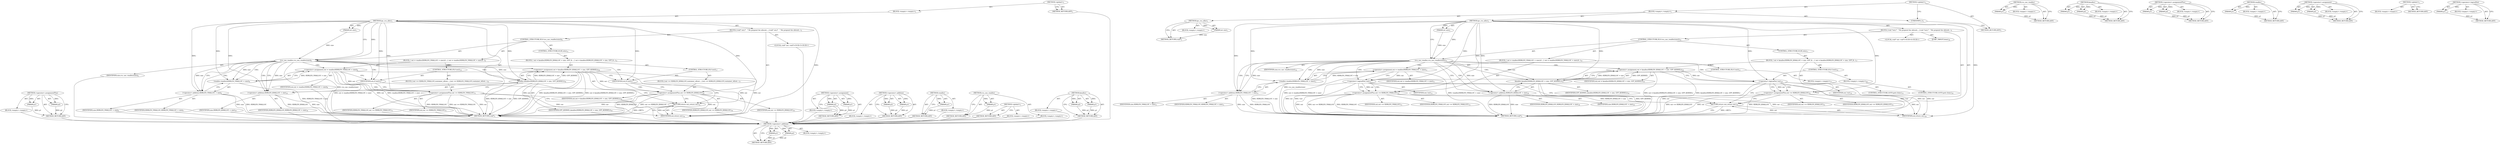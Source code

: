 digraph "&lt;operator&gt;.logicalNot" {
vulnerable_82 [label=<(METHOD,&lt;operator&gt;.assignmentPlus)>];
vulnerable_83 [label=<(PARAM,p1)>];
vulnerable_84 [label=<(PARAM,p2)>];
vulnerable_85 [label=<(BLOCK,&lt;empty&gt;,&lt;empty&gt;)>];
vulnerable_86 [label=<(METHOD_RETURN,ANY)>];
vulnerable_6 [label=<(METHOD,&lt;global&gt;)<SUB>1</SUB>>];
vulnerable_7 [label=<(BLOCK,&lt;empty&gt;,&lt;empty&gt;)<SUB>1</SUB>>];
vulnerable_8 [label=<(METHOD,ipc_rcu_alloc)<SUB>1</SUB>>];
vulnerable_9 [label=<(PARAM,int size)<SUB>1</SUB>>];
vulnerable_10 [label=<(BLOCK,{
	void* out;
	/* 
 	 * We prepend the allocati...,{
	void* out;
	/* 
 	 * We prepend the allocati...)<SUB>2</SUB>>];
vulnerable_11 [label="<(LOCAL,void* out: void*)<SUB>3</SUB>>"];
vulnerable_12 [label=<(CONTROL_STRUCTURE,IF,if (rcu_use_vmalloc(size)))<SUB>8</SUB>>];
vulnerable_13 [label=<(rcu_use_vmalloc,rcu_use_vmalloc(size))<SUB>8</SUB>>];
vulnerable_14 [label=<(IDENTIFIER,size,rcu_use_vmalloc(size))<SUB>8</SUB>>];
vulnerable_15 [label=<(BLOCK,{
 		out = vmalloc(HDRLEN_VMALLOC + size);
		if...,{
 		out = vmalloc(HDRLEN_VMALLOC + size);
		if...)<SUB>8</SUB>>];
vulnerable_16 [label=<(&lt;operator&gt;.assignment,out = vmalloc(HDRLEN_VMALLOC + size))<SUB>9</SUB>>];
vulnerable_17 [label=<(IDENTIFIER,out,out = vmalloc(HDRLEN_VMALLOC + size))<SUB>9</SUB>>];
vulnerable_18 [label=<(vmalloc,vmalloc(HDRLEN_VMALLOC + size))<SUB>9</SUB>>];
vulnerable_19 [label=<(&lt;operator&gt;.addition,HDRLEN_VMALLOC + size)<SUB>9</SUB>>];
vulnerable_20 [label=<(IDENTIFIER,HDRLEN_VMALLOC,HDRLEN_VMALLOC + size)<SUB>9</SUB>>];
vulnerable_21 [label=<(IDENTIFIER,size,HDRLEN_VMALLOC + size)<SUB>9</SUB>>];
vulnerable_22 [label=<(CONTROL_STRUCTURE,IF,if (out))<SUB>10</SUB>>];
vulnerable_23 [label=<(IDENTIFIER,out,if (out))<SUB>10</SUB>>];
vulnerable_24 [label=<(BLOCK,{
			out += HDRLEN_VMALLOC;
			container_of(out...,{
			out += HDRLEN_VMALLOC;
			container_of(out...)<SUB>10</SUB>>];
vulnerable_25 [label=<(&lt;operator&gt;.assignmentPlus,out += HDRLEN_VMALLOC)<SUB>11</SUB>>];
vulnerable_26 [label=<(IDENTIFIER,out,out += HDRLEN_VMALLOC)<SUB>11</SUB>>];
vulnerable_27 [label=<(IDENTIFIER,HDRLEN_VMALLOC,out += HDRLEN_VMALLOC)<SUB>11</SUB>>];
vulnerable_28 [label=<(CONTROL_STRUCTURE,ELSE,else)<SUB>15</SUB>>];
vulnerable_29 [label=<(BLOCK,{
 		out = kmalloc(HDRLEN_KMALLOC + size, GFP_K...,{
 		out = kmalloc(HDRLEN_KMALLOC + size, GFP_K...)<SUB>15</SUB>>];
vulnerable_30 [label=<(&lt;operator&gt;.assignment,out = kmalloc(HDRLEN_KMALLOC + size, GFP_KERNEL))<SUB>16</SUB>>];
vulnerable_31 [label=<(IDENTIFIER,out,out = kmalloc(HDRLEN_KMALLOC + size, GFP_KERNEL))<SUB>16</SUB>>];
vulnerable_32 [label=<(kmalloc,kmalloc(HDRLEN_KMALLOC + size, GFP_KERNEL))<SUB>16</SUB>>];
vulnerable_33 [label=<(&lt;operator&gt;.addition,HDRLEN_KMALLOC + size)<SUB>16</SUB>>];
vulnerable_34 [label=<(IDENTIFIER,HDRLEN_KMALLOC,HDRLEN_KMALLOC + size)<SUB>16</SUB>>];
vulnerable_35 [label=<(IDENTIFIER,size,HDRLEN_KMALLOC + size)<SUB>16</SUB>>];
vulnerable_36 [label=<(IDENTIFIER,GFP_KERNEL,kmalloc(HDRLEN_KMALLOC + size, GFP_KERNEL))<SUB>16</SUB>>];
vulnerable_37 [label=<(CONTROL_STRUCTURE,IF,if (out))<SUB>17</SUB>>];
vulnerable_38 [label=<(IDENTIFIER,out,if (out))<SUB>17</SUB>>];
vulnerable_39 [label=<(BLOCK,{
			out += HDRLEN_KMALLOC;
			container_of(out...,{
			out += HDRLEN_KMALLOC;
			container_of(out...)<SUB>17</SUB>>];
vulnerable_40 [label=<(&lt;operator&gt;.assignmentPlus,out += HDRLEN_KMALLOC)<SUB>18</SUB>>];
vulnerable_41 [label=<(IDENTIFIER,out,out += HDRLEN_KMALLOC)<SUB>18</SUB>>];
vulnerable_42 [label=<(IDENTIFIER,HDRLEN_KMALLOC,out += HDRLEN_KMALLOC)<SUB>18</SUB>>];
vulnerable_43 [label=<(RETURN,return out;,return out;)<SUB>24</SUB>>];
vulnerable_44 [label=<(IDENTIFIER,out,return out;)<SUB>24</SUB>>];
vulnerable_45 [label=<(METHOD_RETURN,void*)<SUB>1</SUB>>];
vulnerable_47 [label=<(METHOD_RETURN,ANY)<SUB>1</SUB>>];
vulnerable_68 [label=<(METHOD,&lt;operator&gt;.assignment)>];
vulnerable_69 [label=<(PARAM,p1)>];
vulnerable_70 [label=<(PARAM,p2)>];
vulnerable_71 [label=<(BLOCK,&lt;empty&gt;,&lt;empty&gt;)>];
vulnerable_72 [label=<(METHOD_RETURN,ANY)>];
vulnerable_77 [label=<(METHOD,&lt;operator&gt;.addition)>];
vulnerable_78 [label=<(PARAM,p1)>];
vulnerable_79 [label=<(PARAM,p2)>];
vulnerable_80 [label=<(BLOCK,&lt;empty&gt;,&lt;empty&gt;)>];
vulnerable_81 [label=<(METHOD_RETURN,ANY)>];
vulnerable_73 [label=<(METHOD,vmalloc)>];
vulnerable_74 [label=<(PARAM,p1)>];
vulnerable_75 [label=<(BLOCK,&lt;empty&gt;,&lt;empty&gt;)>];
vulnerable_76 [label=<(METHOD_RETURN,ANY)>];
vulnerable_64 [label=<(METHOD,rcu_use_vmalloc)>];
vulnerable_65 [label=<(PARAM,p1)>];
vulnerable_66 [label=<(BLOCK,&lt;empty&gt;,&lt;empty&gt;)>];
vulnerable_67 [label=<(METHOD_RETURN,ANY)>];
vulnerable_58 [label=<(METHOD,&lt;global&gt;)<SUB>1</SUB>>];
vulnerable_59 [label=<(BLOCK,&lt;empty&gt;,&lt;empty&gt;)>];
vulnerable_60 [label=<(METHOD_RETURN,ANY)>];
vulnerable_87 [label=<(METHOD,kmalloc)>];
vulnerable_88 [label=<(PARAM,p1)>];
vulnerable_89 [label=<(PARAM,p2)>];
vulnerable_90 [label=<(BLOCK,&lt;empty&gt;,&lt;empty&gt;)>];
vulnerable_91 [label=<(METHOD_RETURN,ANY)>];
fixed_88 [label=<(METHOD,&lt;operator&gt;.addition)>];
fixed_89 [label=<(PARAM,p1)>];
fixed_90 [label=<(PARAM,p2)>];
fixed_91 [label=<(BLOCK,&lt;empty&gt;,&lt;empty&gt;)>];
fixed_92 [label=<(METHOD_RETURN,ANY)>];
fixed_6 [label=<(METHOD,&lt;global&gt;)<SUB>1</SUB>>];
fixed_7 [label=<(BLOCK,&lt;empty&gt;,&lt;empty&gt;)<SUB>1</SUB>>];
fixed_8 [label=<(METHOD,ipc_rcu_alloc)<SUB>1</SUB>>];
fixed_9 [label=<(PARAM,int size)<SUB>1</SUB>>];
fixed_10 [label=<(BLOCK,&lt;empty&gt;,&lt;empty&gt;)>];
fixed_11 [label=<(METHOD_RETURN,void*)<SUB>1</SUB>>];
fixed_13 [label=<(UNKNOWN,),))<SUB>1</SUB>>];
fixed_14 [label=<(METHOD,ipc_rcu_alloc)<SUB>2</SUB>>];
fixed_15 [label=<(PARAM,int size)<SUB>2</SUB>>];
fixed_16 [label=<(BLOCK,{
	void *out;

	/*
 	 * We prepend the allocati...,{
	void *out;

	/*
 	 * We prepend the allocati...)<SUB>3</SUB>>];
fixed_17 [label="<(LOCAL,void* out: void*)<SUB>4</SUB>>"];
fixed_18 [label=<(CONTROL_STRUCTURE,IF,if (rcu_use_vmalloc(size)))<SUB>10</SUB>>];
fixed_19 [label=<(rcu_use_vmalloc,rcu_use_vmalloc(size))<SUB>10</SUB>>];
fixed_20 [label=<(IDENTIFIER,size,rcu_use_vmalloc(size))<SUB>10</SUB>>];
fixed_21 [label=<(BLOCK,{
 		out = vmalloc(HDRLEN_VMALLOC + size);
		if...,{
 		out = vmalloc(HDRLEN_VMALLOC + size);
		if...)<SUB>10</SUB>>];
fixed_22 [label=<(&lt;operator&gt;.assignment,out = vmalloc(HDRLEN_VMALLOC + size))<SUB>11</SUB>>];
fixed_23 [label=<(IDENTIFIER,out,out = vmalloc(HDRLEN_VMALLOC + size))<SUB>11</SUB>>];
fixed_24 [label=<(vmalloc,vmalloc(HDRLEN_VMALLOC + size))<SUB>11</SUB>>];
fixed_25 [label=<(&lt;operator&gt;.addition,HDRLEN_VMALLOC + size)<SUB>11</SUB>>];
fixed_26 [label=<(IDENTIFIER,HDRLEN_VMALLOC,HDRLEN_VMALLOC + size)<SUB>11</SUB>>];
fixed_27 [label=<(IDENTIFIER,size,HDRLEN_VMALLOC + size)<SUB>11</SUB>>];
fixed_28 [label=<(CONTROL_STRUCTURE,IF,if (!out))<SUB>12</SUB>>];
fixed_29 [label=<(&lt;operator&gt;.logicalNot,!out)<SUB>12</SUB>>];
fixed_30 [label=<(IDENTIFIER,out,!out)<SUB>12</SUB>>];
fixed_31 [label=<(BLOCK,&lt;empty&gt;,&lt;empty&gt;)<SUB>13</SUB>>];
fixed_32 [label=<(CONTROL_STRUCTURE,GOTO,goto done;)<SUB>13</SUB>>];
fixed_33 [label=<(&lt;operator&gt;.assignmentPlus,out += HDRLEN_VMALLOC)<SUB>15</SUB>>];
fixed_34 [label=<(IDENTIFIER,out,out += HDRLEN_VMALLOC)<SUB>15</SUB>>];
fixed_35 [label=<(IDENTIFIER,HDRLEN_VMALLOC,out += HDRLEN_VMALLOC)<SUB>15</SUB>>];
fixed_36 [label=<(CONTROL_STRUCTURE,ELSE,else)<SUB>17</SUB>>];
fixed_37 [label=<(BLOCK,{
 		out = kmalloc(HDRLEN_KMALLOC + size, GFP_K...,{
 		out = kmalloc(HDRLEN_KMALLOC + size, GFP_K...)<SUB>17</SUB>>];
fixed_38 [label=<(&lt;operator&gt;.assignment,out = kmalloc(HDRLEN_KMALLOC + size, GFP_KERNEL))<SUB>18</SUB>>];
fixed_39 [label=<(IDENTIFIER,out,out = kmalloc(HDRLEN_KMALLOC + size, GFP_KERNEL))<SUB>18</SUB>>];
fixed_40 [label=<(kmalloc,kmalloc(HDRLEN_KMALLOC + size, GFP_KERNEL))<SUB>18</SUB>>];
fixed_41 [label=<(&lt;operator&gt;.addition,HDRLEN_KMALLOC + size)<SUB>18</SUB>>];
fixed_42 [label=<(IDENTIFIER,HDRLEN_KMALLOC,HDRLEN_KMALLOC + size)<SUB>18</SUB>>];
fixed_43 [label=<(IDENTIFIER,size,HDRLEN_KMALLOC + size)<SUB>18</SUB>>];
fixed_44 [label=<(IDENTIFIER,GFP_KERNEL,kmalloc(HDRLEN_KMALLOC + size, GFP_KERNEL))<SUB>18</SUB>>];
fixed_45 [label=<(CONTROL_STRUCTURE,IF,if (!out))<SUB>19</SUB>>];
fixed_46 [label=<(&lt;operator&gt;.logicalNot,!out)<SUB>19</SUB>>];
fixed_47 [label=<(IDENTIFIER,out,!out)<SUB>19</SUB>>];
fixed_48 [label=<(BLOCK,&lt;empty&gt;,&lt;empty&gt;)<SUB>20</SUB>>];
fixed_49 [label=<(CONTROL_STRUCTURE,GOTO,goto done;)<SUB>20</SUB>>];
fixed_50 [label=<(&lt;operator&gt;.assignmentPlus,out += HDRLEN_KMALLOC)<SUB>22</SUB>>];
fixed_51 [label=<(IDENTIFIER,out,out += HDRLEN_KMALLOC)<SUB>22</SUB>>];
fixed_52 [label=<(IDENTIFIER,HDRLEN_KMALLOC,out += HDRLEN_KMALLOC)<SUB>22</SUB>>];
fixed_53 [label=<(JUMP_TARGET,done)<SUB>28</SUB>>];
fixed_54 [label=<(RETURN,return out;,return out;)<SUB>29</SUB>>];
fixed_55 [label=<(IDENTIFIER,out,return out;)<SUB>29</SUB>>];
fixed_56 [label=<(METHOD_RETURN,void*)<SUB>2</SUB>>];
fixed_58 [label=<(METHOD_RETURN,ANY)<SUB>1</SUB>>];
fixed_75 [label=<(METHOD,rcu_use_vmalloc)>];
fixed_76 [label=<(PARAM,p1)>];
fixed_77 [label=<(BLOCK,&lt;empty&gt;,&lt;empty&gt;)>];
fixed_78 [label=<(METHOD_RETURN,ANY)>];
fixed_102 [label=<(METHOD,kmalloc)>];
fixed_103 [label=<(PARAM,p1)>];
fixed_104 [label=<(PARAM,p2)>];
fixed_105 [label=<(BLOCK,&lt;empty&gt;,&lt;empty&gt;)>];
fixed_106 [label=<(METHOD_RETURN,ANY)>];
fixed_97 [label=<(METHOD,&lt;operator&gt;.assignmentPlus)>];
fixed_98 [label=<(PARAM,p1)>];
fixed_99 [label=<(PARAM,p2)>];
fixed_100 [label=<(BLOCK,&lt;empty&gt;,&lt;empty&gt;)>];
fixed_101 [label=<(METHOD_RETURN,ANY)>];
fixed_84 [label=<(METHOD,vmalloc)>];
fixed_85 [label=<(PARAM,p1)>];
fixed_86 [label=<(BLOCK,&lt;empty&gt;,&lt;empty&gt;)>];
fixed_87 [label=<(METHOD_RETURN,ANY)>];
fixed_79 [label=<(METHOD,&lt;operator&gt;.assignment)>];
fixed_80 [label=<(PARAM,p1)>];
fixed_81 [label=<(PARAM,p2)>];
fixed_82 [label=<(BLOCK,&lt;empty&gt;,&lt;empty&gt;)>];
fixed_83 [label=<(METHOD_RETURN,ANY)>];
fixed_69 [label=<(METHOD,&lt;global&gt;)<SUB>1</SUB>>];
fixed_70 [label=<(BLOCK,&lt;empty&gt;,&lt;empty&gt;)>];
fixed_71 [label=<(METHOD_RETURN,ANY)>];
fixed_93 [label=<(METHOD,&lt;operator&gt;.logicalNot)>];
fixed_94 [label=<(PARAM,p1)>];
fixed_95 [label=<(BLOCK,&lt;empty&gt;,&lt;empty&gt;)>];
fixed_96 [label=<(METHOD_RETURN,ANY)>];
vulnerable_82 -> vulnerable_83  [key=0, label="AST: "];
vulnerable_82 -> vulnerable_83  [key=1, label="DDG: "];
vulnerable_82 -> vulnerable_85  [key=0, label="AST: "];
vulnerable_82 -> vulnerable_84  [key=0, label="AST: "];
vulnerable_82 -> vulnerable_84  [key=1, label="DDG: "];
vulnerable_82 -> vulnerable_86  [key=0, label="AST: "];
vulnerable_82 -> vulnerable_86  [key=1, label="CFG: "];
vulnerable_83 -> vulnerable_86  [key=0, label="DDG: p1"];
vulnerable_84 -> vulnerable_86  [key=0, label="DDG: p2"];
vulnerable_85 -> fixed_88  [key=0];
vulnerable_86 -> fixed_88  [key=0];
vulnerable_6 -> vulnerable_7  [key=0, label="AST: "];
vulnerable_6 -> vulnerable_47  [key=0, label="AST: "];
vulnerable_6 -> vulnerable_47  [key=1, label="CFG: "];
vulnerable_7 -> vulnerable_8  [key=0, label="AST: "];
vulnerable_8 -> vulnerable_9  [key=0, label="AST: "];
vulnerable_8 -> vulnerable_9  [key=1, label="DDG: "];
vulnerable_8 -> vulnerable_10  [key=0, label="AST: "];
vulnerable_8 -> vulnerable_45  [key=0, label="AST: "];
vulnerable_8 -> vulnerable_13  [key=0, label="CFG: "];
vulnerable_8 -> vulnerable_13  [key=1, label="DDG: "];
vulnerable_8 -> vulnerable_44  [key=0, label="DDG: "];
vulnerable_8 -> vulnerable_23  [key=0, label="DDG: "];
vulnerable_8 -> vulnerable_18  [key=0, label="DDG: "];
vulnerable_8 -> vulnerable_25  [key=0, label="DDG: "];
vulnerable_8 -> vulnerable_38  [key=0, label="DDG: "];
vulnerable_8 -> vulnerable_19  [key=0, label="DDG: "];
vulnerable_8 -> vulnerable_32  [key=0, label="DDG: "];
vulnerable_8 -> vulnerable_40  [key=0, label="DDG: "];
vulnerable_8 -> vulnerable_33  [key=0, label="DDG: "];
vulnerable_9 -> vulnerable_13  [key=0, label="DDG: size"];
vulnerable_10 -> vulnerable_11  [key=0, label="AST: "];
vulnerable_10 -> vulnerable_12  [key=0, label="AST: "];
vulnerable_10 -> vulnerable_43  [key=0, label="AST: "];
vulnerable_11 -> fixed_88  [key=0];
vulnerable_12 -> vulnerable_13  [key=0, label="AST: "];
vulnerable_12 -> vulnerable_15  [key=0, label="AST: "];
vulnerable_12 -> vulnerable_28  [key=0, label="AST: "];
vulnerable_13 -> vulnerable_14  [key=0, label="AST: "];
vulnerable_13 -> vulnerable_19  [key=0, label="CFG: "];
vulnerable_13 -> vulnerable_19  [key=1, label="DDG: size"];
vulnerable_13 -> vulnerable_19  [key=2, label="CDG: "];
vulnerable_13 -> vulnerable_33  [key=0, label="CFG: "];
vulnerable_13 -> vulnerable_33  [key=1, label="DDG: size"];
vulnerable_13 -> vulnerable_33  [key=2, label="CDG: "];
vulnerable_13 -> vulnerable_45  [key=0, label="DDG: rcu_use_vmalloc(size)"];
vulnerable_13 -> vulnerable_18  [key=0, label="DDG: size"];
vulnerable_13 -> vulnerable_18  [key=1, label="CDG: "];
vulnerable_13 -> vulnerable_32  [key=0, label="DDG: size"];
vulnerable_13 -> vulnerable_32  [key=1, label="CDG: "];
vulnerable_13 -> vulnerable_16  [key=0, label="CDG: "];
vulnerable_13 -> vulnerable_30  [key=0, label="CDG: "];
vulnerable_13 -> vulnerable_23  [key=0, label="CDG: "];
vulnerable_13 -> vulnerable_38  [key=0, label="CDG: "];
vulnerable_14 -> fixed_88  [key=0];
vulnerable_15 -> vulnerable_16  [key=0, label="AST: "];
vulnerable_15 -> vulnerable_22  [key=0, label="AST: "];
vulnerable_16 -> vulnerable_17  [key=0, label="AST: "];
vulnerable_16 -> vulnerable_18  [key=0, label="AST: "];
vulnerable_16 -> vulnerable_23  [key=0, label="CFG: "];
vulnerable_16 -> vulnerable_45  [key=0, label="DDG: out"];
vulnerable_16 -> vulnerable_45  [key=1, label="DDG: vmalloc(HDRLEN_VMALLOC + size)"];
vulnerable_16 -> vulnerable_45  [key=2, label="DDG: out = vmalloc(HDRLEN_VMALLOC + size)"];
vulnerable_16 -> vulnerable_44  [key=0, label="DDG: out"];
vulnerable_16 -> vulnerable_25  [key=0, label="DDG: out"];
vulnerable_17 -> fixed_88  [key=0];
vulnerable_18 -> vulnerable_19  [key=0, label="AST: "];
vulnerable_18 -> vulnerable_16  [key=0, label="CFG: "];
vulnerable_18 -> vulnerable_16  [key=1, label="DDG: HDRLEN_VMALLOC + size"];
vulnerable_18 -> vulnerable_45  [key=0, label="DDG: HDRLEN_VMALLOC + size"];
vulnerable_19 -> vulnerable_20  [key=0, label="AST: "];
vulnerable_19 -> vulnerable_21  [key=0, label="AST: "];
vulnerable_19 -> vulnerable_18  [key=0, label="CFG: "];
vulnerable_19 -> vulnerable_45  [key=0, label="DDG: HDRLEN_VMALLOC"];
vulnerable_19 -> vulnerable_45  [key=1, label="DDG: size"];
vulnerable_20 -> fixed_88  [key=0];
vulnerable_21 -> fixed_88  [key=0];
vulnerable_22 -> vulnerable_23  [key=0, label="AST: "];
vulnerable_22 -> vulnerable_24  [key=0, label="AST: "];
vulnerable_23 -> vulnerable_25  [key=0, label="CFG: "];
vulnerable_23 -> vulnerable_25  [key=1, label="CDG: "];
vulnerable_23 -> vulnerable_43  [key=0, label="CFG: "];
vulnerable_24 -> vulnerable_25  [key=0, label="AST: "];
vulnerable_25 -> vulnerable_26  [key=0, label="AST: "];
vulnerable_25 -> vulnerable_27  [key=0, label="AST: "];
vulnerable_25 -> vulnerable_43  [key=0, label="CFG: "];
vulnerable_25 -> vulnerable_45  [key=0, label="DDG: out"];
vulnerable_25 -> vulnerable_45  [key=1, label="DDG: HDRLEN_VMALLOC"];
vulnerable_25 -> vulnerable_45  [key=2, label="DDG: out += HDRLEN_VMALLOC"];
vulnerable_25 -> vulnerable_44  [key=0, label="DDG: out"];
vulnerable_26 -> fixed_88  [key=0];
vulnerable_27 -> fixed_88  [key=0];
vulnerable_28 -> vulnerable_29  [key=0, label="AST: "];
vulnerable_29 -> vulnerable_30  [key=0, label="AST: "];
vulnerable_29 -> vulnerable_37  [key=0, label="AST: "];
vulnerable_30 -> vulnerable_31  [key=0, label="AST: "];
vulnerable_30 -> vulnerable_32  [key=0, label="AST: "];
vulnerable_30 -> vulnerable_38  [key=0, label="CFG: "];
vulnerable_30 -> vulnerable_45  [key=0, label="DDG: out"];
vulnerable_30 -> vulnerable_45  [key=1, label="DDG: kmalloc(HDRLEN_KMALLOC + size, GFP_KERNEL)"];
vulnerable_30 -> vulnerable_45  [key=2, label="DDG: out = kmalloc(HDRLEN_KMALLOC + size, GFP_KERNEL)"];
vulnerable_30 -> vulnerable_44  [key=0, label="DDG: out"];
vulnerable_30 -> vulnerable_40  [key=0, label="DDG: out"];
vulnerable_31 -> fixed_88  [key=0];
vulnerable_32 -> vulnerable_33  [key=0, label="AST: "];
vulnerable_32 -> vulnerable_36  [key=0, label="AST: "];
vulnerable_32 -> vulnerable_30  [key=0, label="CFG: "];
vulnerable_32 -> vulnerable_30  [key=1, label="DDG: HDRLEN_KMALLOC + size"];
vulnerable_32 -> vulnerable_30  [key=2, label="DDG: GFP_KERNEL"];
vulnerable_32 -> vulnerable_45  [key=0, label="DDG: HDRLEN_KMALLOC + size"];
vulnerable_32 -> vulnerable_45  [key=1, label="DDG: GFP_KERNEL"];
vulnerable_33 -> vulnerable_34  [key=0, label="AST: "];
vulnerable_33 -> vulnerable_35  [key=0, label="AST: "];
vulnerable_33 -> vulnerable_32  [key=0, label="CFG: "];
vulnerable_33 -> vulnerable_45  [key=0, label="DDG: HDRLEN_KMALLOC"];
vulnerable_33 -> vulnerable_45  [key=1, label="DDG: size"];
vulnerable_34 -> fixed_88  [key=0];
vulnerable_35 -> fixed_88  [key=0];
vulnerable_36 -> fixed_88  [key=0];
vulnerable_37 -> vulnerable_38  [key=0, label="AST: "];
vulnerable_37 -> vulnerable_39  [key=0, label="AST: "];
vulnerable_38 -> vulnerable_40  [key=0, label="CFG: "];
vulnerable_38 -> vulnerable_40  [key=1, label="CDG: "];
vulnerable_38 -> vulnerable_43  [key=0, label="CFG: "];
vulnerable_39 -> vulnerable_40  [key=0, label="AST: "];
vulnerable_40 -> vulnerable_41  [key=0, label="AST: "];
vulnerable_40 -> vulnerable_42  [key=0, label="AST: "];
vulnerable_40 -> vulnerable_43  [key=0, label="CFG: "];
vulnerable_40 -> vulnerable_45  [key=0, label="DDG: out"];
vulnerable_40 -> vulnerable_45  [key=1, label="DDG: HDRLEN_KMALLOC"];
vulnerable_40 -> vulnerable_45  [key=2, label="DDG: out += HDRLEN_KMALLOC"];
vulnerable_40 -> vulnerable_44  [key=0, label="DDG: out"];
vulnerable_41 -> fixed_88  [key=0];
vulnerable_42 -> fixed_88  [key=0];
vulnerable_43 -> vulnerable_44  [key=0, label="AST: "];
vulnerable_43 -> vulnerable_45  [key=0, label="CFG: "];
vulnerable_43 -> vulnerable_45  [key=1, label="DDG: &lt;RET&gt;"];
vulnerable_44 -> vulnerable_43  [key=0, label="DDG: out"];
vulnerable_45 -> fixed_88  [key=0];
vulnerable_47 -> fixed_88  [key=0];
vulnerable_68 -> vulnerable_69  [key=0, label="AST: "];
vulnerable_68 -> vulnerable_69  [key=1, label="DDG: "];
vulnerable_68 -> vulnerable_71  [key=0, label="AST: "];
vulnerable_68 -> vulnerable_70  [key=0, label="AST: "];
vulnerable_68 -> vulnerable_70  [key=1, label="DDG: "];
vulnerable_68 -> vulnerable_72  [key=0, label="AST: "];
vulnerable_68 -> vulnerable_72  [key=1, label="CFG: "];
vulnerable_69 -> vulnerable_72  [key=0, label="DDG: p1"];
vulnerable_70 -> vulnerable_72  [key=0, label="DDG: p2"];
vulnerable_71 -> fixed_88  [key=0];
vulnerable_72 -> fixed_88  [key=0];
vulnerable_77 -> vulnerable_78  [key=0, label="AST: "];
vulnerable_77 -> vulnerable_78  [key=1, label="DDG: "];
vulnerable_77 -> vulnerable_80  [key=0, label="AST: "];
vulnerable_77 -> vulnerable_79  [key=0, label="AST: "];
vulnerable_77 -> vulnerable_79  [key=1, label="DDG: "];
vulnerable_77 -> vulnerable_81  [key=0, label="AST: "];
vulnerable_77 -> vulnerable_81  [key=1, label="CFG: "];
vulnerable_78 -> vulnerable_81  [key=0, label="DDG: p1"];
vulnerable_79 -> vulnerable_81  [key=0, label="DDG: p2"];
vulnerable_80 -> fixed_88  [key=0];
vulnerable_81 -> fixed_88  [key=0];
vulnerable_73 -> vulnerable_74  [key=0, label="AST: "];
vulnerable_73 -> vulnerable_74  [key=1, label="DDG: "];
vulnerable_73 -> vulnerable_75  [key=0, label="AST: "];
vulnerable_73 -> vulnerable_76  [key=0, label="AST: "];
vulnerable_73 -> vulnerable_76  [key=1, label="CFG: "];
vulnerable_74 -> vulnerable_76  [key=0, label="DDG: p1"];
vulnerable_75 -> fixed_88  [key=0];
vulnerable_76 -> fixed_88  [key=0];
vulnerable_64 -> vulnerable_65  [key=0, label="AST: "];
vulnerable_64 -> vulnerable_65  [key=1, label="DDG: "];
vulnerable_64 -> vulnerable_66  [key=0, label="AST: "];
vulnerable_64 -> vulnerable_67  [key=0, label="AST: "];
vulnerable_64 -> vulnerable_67  [key=1, label="CFG: "];
vulnerable_65 -> vulnerable_67  [key=0, label="DDG: p1"];
vulnerable_66 -> fixed_88  [key=0];
vulnerable_67 -> fixed_88  [key=0];
vulnerable_58 -> vulnerable_59  [key=0, label="AST: "];
vulnerable_58 -> vulnerable_60  [key=0, label="AST: "];
vulnerable_58 -> vulnerable_60  [key=1, label="CFG: "];
vulnerable_59 -> fixed_88  [key=0];
vulnerable_60 -> fixed_88  [key=0];
vulnerable_87 -> vulnerable_88  [key=0, label="AST: "];
vulnerable_87 -> vulnerable_88  [key=1, label="DDG: "];
vulnerable_87 -> vulnerable_90  [key=0, label="AST: "];
vulnerable_87 -> vulnerable_89  [key=0, label="AST: "];
vulnerable_87 -> vulnerable_89  [key=1, label="DDG: "];
vulnerable_87 -> vulnerable_91  [key=0, label="AST: "];
vulnerable_87 -> vulnerable_91  [key=1, label="CFG: "];
vulnerable_88 -> vulnerable_91  [key=0, label="DDG: p1"];
vulnerable_89 -> vulnerable_91  [key=0, label="DDG: p2"];
vulnerable_90 -> fixed_88  [key=0];
vulnerable_91 -> fixed_88  [key=0];
fixed_88 -> fixed_89  [key=0, label="AST: "];
fixed_88 -> fixed_89  [key=1, label="DDG: "];
fixed_88 -> fixed_91  [key=0, label="AST: "];
fixed_88 -> fixed_90  [key=0, label="AST: "];
fixed_88 -> fixed_90  [key=1, label="DDG: "];
fixed_88 -> fixed_92  [key=0, label="AST: "];
fixed_88 -> fixed_92  [key=1, label="CFG: "];
fixed_89 -> fixed_92  [key=0, label="DDG: p1"];
fixed_90 -> fixed_92  [key=0, label="DDG: p2"];
fixed_6 -> fixed_7  [key=0, label="AST: "];
fixed_6 -> fixed_58  [key=0, label="AST: "];
fixed_6 -> fixed_13  [key=0, label="CFG: "];
fixed_7 -> fixed_8  [key=0, label="AST: "];
fixed_7 -> fixed_13  [key=0, label="AST: "];
fixed_7 -> fixed_14  [key=0, label="AST: "];
fixed_8 -> fixed_9  [key=0, label="AST: "];
fixed_8 -> fixed_9  [key=1, label="DDG: "];
fixed_8 -> fixed_10  [key=0, label="AST: "];
fixed_8 -> fixed_11  [key=0, label="AST: "];
fixed_8 -> fixed_11  [key=1, label="CFG: "];
fixed_9 -> fixed_11  [key=0, label="DDG: size"];
fixed_13 -> fixed_58  [key=0, label="CFG: "];
fixed_14 -> fixed_15  [key=0, label="AST: "];
fixed_14 -> fixed_15  [key=1, label="DDG: "];
fixed_14 -> fixed_16  [key=0, label="AST: "];
fixed_14 -> fixed_56  [key=0, label="AST: "];
fixed_14 -> fixed_19  [key=0, label="CFG: "];
fixed_14 -> fixed_19  [key=1, label="DDG: "];
fixed_14 -> fixed_55  [key=0, label="DDG: "];
fixed_14 -> fixed_33  [key=0, label="DDG: "];
fixed_14 -> fixed_50  [key=0, label="DDG: "];
fixed_14 -> fixed_24  [key=0, label="DDG: "];
fixed_14 -> fixed_29  [key=0, label="DDG: "];
fixed_14 -> fixed_25  [key=0, label="DDG: "];
fixed_14 -> fixed_40  [key=0, label="DDG: "];
fixed_14 -> fixed_46  [key=0, label="DDG: "];
fixed_14 -> fixed_41  [key=0, label="DDG: "];
fixed_15 -> fixed_19  [key=0, label="DDG: size"];
fixed_16 -> fixed_17  [key=0, label="AST: "];
fixed_16 -> fixed_18  [key=0, label="AST: "];
fixed_16 -> fixed_53  [key=0, label="AST: "];
fixed_16 -> fixed_54  [key=0, label="AST: "];
fixed_18 -> fixed_19  [key=0, label="AST: "];
fixed_18 -> fixed_21  [key=0, label="AST: "];
fixed_18 -> fixed_36  [key=0, label="AST: "];
fixed_19 -> fixed_20  [key=0, label="AST: "];
fixed_19 -> fixed_25  [key=0, label="CFG: "];
fixed_19 -> fixed_25  [key=1, label="DDG: size"];
fixed_19 -> fixed_25  [key=2, label="CDG: "];
fixed_19 -> fixed_41  [key=0, label="CFG: "];
fixed_19 -> fixed_41  [key=1, label="DDG: size"];
fixed_19 -> fixed_41  [key=2, label="CDG: "];
fixed_19 -> fixed_56  [key=0, label="DDG: rcu_use_vmalloc(size)"];
fixed_19 -> fixed_24  [key=0, label="DDG: size"];
fixed_19 -> fixed_24  [key=1, label="CDG: "];
fixed_19 -> fixed_40  [key=0, label="DDG: size"];
fixed_19 -> fixed_40  [key=1, label="CDG: "];
fixed_19 -> fixed_46  [key=0, label="CDG: "];
fixed_19 -> fixed_38  [key=0, label="CDG: "];
fixed_19 -> fixed_22  [key=0, label="CDG: "];
fixed_19 -> fixed_29  [key=0, label="CDG: "];
fixed_21 -> fixed_22  [key=0, label="AST: "];
fixed_21 -> fixed_28  [key=0, label="AST: "];
fixed_21 -> fixed_33  [key=0, label="AST: "];
fixed_22 -> fixed_23  [key=0, label="AST: "];
fixed_22 -> fixed_24  [key=0, label="AST: "];
fixed_22 -> fixed_29  [key=0, label="CFG: "];
fixed_22 -> fixed_29  [key=1, label="DDG: out"];
fixed_22 -> fixed_56  [key=0, label="DDG: vmalloc(HDRLEN_VMALLOC + size)"];
fixed_22 -> fixed_56  [key=1, label="DDG: out = vmalloc(HDRLEN_VMALLOC + size)"];
fixed_24 -> fixed_25  [key=0, label="AST: "];
fixed_24 -> fixed_22  [key=0, label="CFG: "];
fixed_24 -> fixed_22  [key=1, label="DDG: HDRLEN_VMALLOC + size"];
fixed_24 -> fixed_56  [key=0, label="DDG: HDRLEN_VMALLOC + size"];
fixed_25 -> fixed_26  [key=0, label="AST: "];
fixed_25 -> fixed_27  [key=0, label="AST: "];
fixed_25 -> fixed_24  [key=0, label="CFG: "];
fixed_25 -> fixed_56  [key=0, label="DDG: HDRLEN_VMALLOC"];
fixed_25 -> fixed_56  [key=1, label="DDG: size"];
fixed_28 -> fixed_29  [key=0, label="AST: "];
fixed_28 -> fixed_31  [key=0, label="AST: "];
fixed_29 -> fixed_30  [key=0, label="AST: "];
fixed_29 -> fixed_54  [key=0, label="CFG: "];
fixed_29 -> fixed_33  [key=0, label="CFG: "];
fixed_29 -> fixed_33  [key=1, label="DDG: out"];
fixed_29 -> fixed_33  [key=2, label="CDG: "];
fixed_29 -> fixed_56  [key=0, label="DDG: out"];
fixed_29 -> fixed_56  [key=1, label="DDG: !out"];
fixed_29 -> fixed_55  [key=0, label="DDG: out"];
fixed_31 -> fixed_32  [key=0, label="AST: "];
fixed_33 -> fixed_34  [key=0, label="AST: "];
fixed_33 -> fixed_35  [key=0, label="AST: "];
fixed_33 -> fixed_54  [key=0, label="CFG: "];
fixed_33 -> fixed_56  [key=0, label="DDG: out"];
fixed_33 -> fixed_56  [key=1, label="DDG: HDRLEN_VMALLOC"];
fixed_33 -> fixed_56  [key=2, label="DDG: out += HDRLEN_VMALLOC"];
fixed_33 -> fixed_55  [key=0, label="DDG: out"];
fixed_36 -> fixed_37  [key=0, label="AST: "];
fixed_37 -> fixed_38  [key=0, label="AST: "];
fixed_37 -> fixed_45  [key=0, label="AST: "];
fixed_37 -> fixed_50  [key=0, label="AST: "];
fixed_38 -> fixed_39  [key=0, label="AST: "];
fixed_38 -> fixed_40  [key=0, label="AST: "];
fixed_38 -> fixed_46  [key=0, label="CFG: "];
fixed_38 -> fixed_46  [key=1, label="DDG: out"];
fixed_38 -> fixed_56  [key=0, label="DDG: kmalloc(HDRLEN_KMALLOC + size, GFP_KERNEL)"];
fixed_38 -> fixed_56  [key=1, label="DDG: out = kmalloc(HDRLEN_KMALLOC + size, GFP_KERNEL)"];
fixed_40 -> fixed_41  [key=0, label="AST: "];
fixed_40 -> fixed_44  [key=0, label="AST: "];
fixed_40 -> fixed_38  [key=0, label="CFG: "];
fixed_40 -> fixed_38  [key=1, label="DDG: HDRLEN_KMALLOC + size"];
fixed_40 -> fixed_38  [key=2, label="DDG: GFP_KERNEL"];
fixed_40 -> fixed_56  [key=0, label="DDG: HDRLEN_KMALLOC + size"];
fixed_40 -> fixed_56  [key=1, label="DDG: GFP_KERNEL"];
fixed_41 -> fixed_42  [key=0, label="AST: "];
fixed_41 -> fixed_43  [key=0, label="AST: "];
fixed_41 -> fixed_40  [key=0, label="CFG: "];
fixed_41 -> fixed_56  [key=0, label="DDG: HDRLEN_KMALLOC"];
fixed_41 -> fixed_56  [key=1, label="DDG: size"];
fixed_45 -> fixed_46  [key=0, label="AST: "];
fixed_45 -> fixed_48  [key=0, label="AST: "];
fixed_46 -> fixed_47  [key=0, label="AST: "];
fixed_46 -> fixed_54  [key=0, label="CFG: "];
fixed_46 -> fixed_50  [key=0, label="CFG: "];
fixed_46 -> fixed_50  [key=1, label="DDG: out"];
fixed_46 -> fixed_50  [key=2, label="CDG: "];
fixed_46 -> fixed_56  [key=0, label="DDG: out"];
fixed_46 -> fixed_56  [key=1, label="DDG: !out"];
fixed_46 -> fixed_55  [key=0, label="DDG: out"];
fixed_48 -> fixed_49  [key=0, label="AST: "];
fixed_50 -> fixed_51  [key=0, label="AST: "];
fixed_50 -> fixed_52  [key=0, label="AST: "];
fixed_50 -> fixed_54  [key=0, label="CFG: "];
fixed_50 -> fixed_56  [key=0, label="DDG: out"];
fixed_50 -> fixed_56  [key=1, label="DDG: HDRLEN_KMALLOC"];
fixed_50 -> fixed_56  [key=2, label="DDG: out += HDRLEN_KMALLOC"];
fixed_50 -> fixed_55  [key=0, label="DDG: out"];
fixed_54 -> fixed_55  [key=0, label="AST: "];
fixed_54 -> fixed_56  [key=0, label="CFG: "];
fixed_54 -> fixed_56  [key=1, label="DDG: &lt;RET&gt;"];
fixed_55 -> fixed_54  [key=0, label="DDG: out"];
fixed_75 -> fixed_76  [key=0, label="AST: "];
fixed_75 -> fixed_76  [key=1, label="DDG: "];
fixed_75 -> fixed_77  [key=0, label="AST: "];
fixed_75 -> fixed_78  [key=0, label="AST: "];
fixed_75 -> fixed_78  [key=1, label="CFG: "];
fixed_76 -> fixed_78  [key=0, label="DDG: p1"];
fixed_102 -> fixed_103  [key=0, label="AST: "];
fixed_102 -> fixed_103  [key=1, label="DDG: "];
fixed_102 -> fixed_105  [key=0, label="AST: "];
fixed_102 -> fixed_104  [key=0, label="AST: "];
fixed_102 -> fixed_104  [key=1, label="DDG: "];
fixed_102 -> fixed_106  [key=0, label="AST: "];
fixed_102 -> fixed_106  [key=1, label="CFG: "];
fixed_103 -> fixed_106  [key=0, label="DDG: p1"];
fixed_104 -> fixed_106  [key=0, label="DDG: p2"];
fixed_97 -> fixed_98  [key=0, label="AST: "];
fixed_97 -> fixed_98  [key=1, label="DDG: "];
fixed_97 -> fixed_100  [key=0, label="AST: "];
fixed_97 -> fixed_99  [key=0, label="AST: "];
fixed_97 -> fixed_99  [key=1, label="DDG: "];
fixed_97 -> fixed_101  [key=0, label="AST: "];
fixed_97 -> fixed_101  [key=1, label="CFG: "];
fixed_98 -> fixed_101  [key=0, label="DDG: p1"];
fixed_99 -> fixed_101  [key=0, label="DDG: p2"];
fixed_84 -> fixed_85  [key=0, label="AST: "];
fixed_84 -> fixed_85  [key=1, label="DDG: "];
fixed_84 -> fixed_86  [key=0, label="AST: "];
fixed_84 -> fixed_87  [key=0, label="AST: "];
fixed_84 -> fixed_87  [key=1, label="CFG: "];
fixed_85 -> fixed_87  [key=0, label="DDG: p1"];
fixed_79 -> fixed_80  [key=0, label="AST: "];
fixed_79 -> fixed_80  [key=1, label="DDG: "];
fixed_79 -> fixed_82  [key=0, label="AST: "];
fixed_79 -> fixed_81  [key=0, label="AST: "];
fixed_79 -> fixed_81  [key=1, label="DDG: "];
fixed_79 -> fixed_83  [key=0, label="AST: "];
fixed_79 -> fixed_83  [key=1, label="CFG: "];
fixed_80 -> fixed_83  [key=0, label="DDG: p1"];
fixed_81 -> fixed_83  [key=0, label="DDG: p2"];
fixed_69 -> fixed_70  [key=0, label="AST: "];
fixed_69 -> fixed_71  [key=0, label="AST: "];
fixed_69 -> fixed_71  [key=1, label="CFG: "];
fixed_93 -> fixed_94  [key=0, label="AST: "];
fixed_93 -> fixed_94  [key=1, label="DDG: "];
fixed_93 -> fixed_95  [key=0, label="AST: "];
fixed_93 -> fixed_96  [key=0, label="AST: "];
fixed_93 -> fixed_96  [key=1, label="CFG: "];
fixed_94 -> fixed_96  [key=0, label="DDG: p1"];
}
